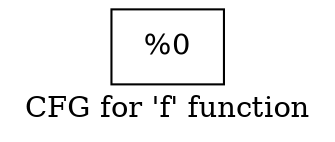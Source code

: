 digraph "CFG for 'f' function" {
	label="CFG for 'f' function";

	Node0x1ac8990 [shape=record,label="{%0}"];
}
